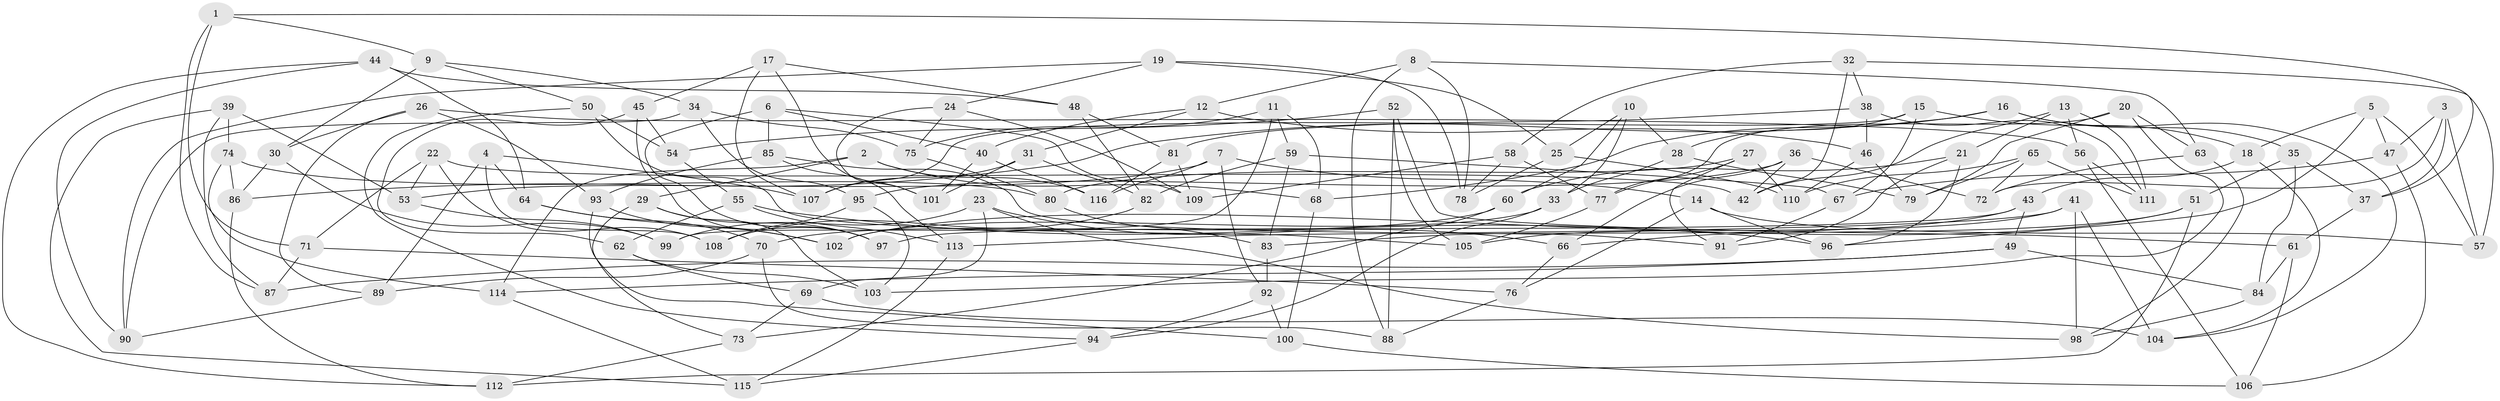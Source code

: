 // coarse degree distribution, {3: 0.05172413793103448, 5: 0.10344827586206896, 4: 0.603448275862069, 7: 0.05172413793103448, 8: 0.05172413793103448, 6: 0.05172413793103448, 11: 0.017241379310344827, 9: 0.05172413793103448, 10: 0.017241379310344827}
// Generated by graph-tools (version 1.1) at 2025/04/03/04/25 22:04:20]
// undirected, 116 vertices, 232 edges
graph export_dot {
graph [start="1"]
  node [color=gray90,style=filled];
  1;
  2;
  3;
  4;
  5;
  6;
  7;
  8;
  9;
  10;
  11;
  12;
  13;
  14;
  15;
  16;
  17;
  18;
  19;
  20;
  21;
  22;
  23;
  24;
  25;
  26;
  27;
  28;
  29;
  30;
  31;
  32;
  33;
  34;
  35;
  36;
  37;
  38;
  39;
  40;
  41;
  42;
  43;
  44;
  45;
  46;
  47;
  48;
  49;
  50;
  51;
  52;
  53;
  54;
  55;
  56;
  57;
  58;
  59;
  60;
  61;
  62;
  63;
  64;
  65;
  66;
  67;
  68;
  69;
  70;
  71;
  72;
  73;
  74;
  75;
  76;
  77;
  78;
  79;
  80;
  81;
  82;
  83;
  84;
  85;
  86;
  87;
  88;
  89;
  90;
  91;
  92;
  93;
  94;
  95;
  96;
  97;
  98;
  99;
  100;
  101;
  102;
  103;
  104;
  105;
  106;
  107;
  108;
  109;
  110;
  111;
  112;
  113;
  114;
  115;
  116;
  1 -- 9;
  1 -- 87;
  1 -- 37;
  1 -- 71;
  2 -- 68;
  2 -- 116;
  2 -- 114;
  2 -- 29;
  3 -- 57;
  3 -- 47;
  3 -- 72;
  3 -- 37;
  4 -- 64;
  4 -- 107;
  4 -- 89;
  4 -- 108;
  5 -- 96;
  5 -- 18;
  5 -- 57;
  5 -- 47;
  6 -- 109;
  6 -- 97;
  6 -- 40;
  6 -- 85;
  7 -- 116;
  7 -- 14;
  7 -- 92;
  7 -- 53;
  8 -- 78;
  8 -- 88;
  8 -- 12;
  8 -- 63;
  9 -- 30;
  9 -- 34;
  9 -- 50;
  10 -- 33;
  10 -- 25;
  10 -- 28;
  10 -- 60;
  11 -- 68;
  11 -- 99;
  11 -- 59;
  11 -- 75;
  12 -- 46;
  12 -- 40;
  12 -- 31;
  13 -- 42;
  13 -- 111;
  13 -- 21;
  13 -- 56;
  14 -- 96;
  14 -- 76;
  14 -- 57;
  15 -- 67;
  15 -- 18;
  15 -- 28;
  15 -- 107;
  16 -- 86;
  16 -- 68;
  16 -- 35;
  16 -- 104;
  17 -- 48;
  17 -- 101;
  17 -- 45;
  17 -- 107;
  18 -- 43;
  18 -- 104;
  19 -- 24;
  19 -- 25;
  19 -- 78;
  19 -- 90;
  20 -- 79;
  20 -- 63;
  20 -- 103;
  20 -- 77;
  21 -- 91;
  21 -- 60;
  21 -- 96;
  22 -- 53;
  22 -- 108;
  22 -- 42;
  22 -- 71;
  23 -- 99;
  23 -- 98;
  23 -- 69;
  23 -- 66;
  24 -- 109;
  24 -- 75;
  24 -- 101;
  25 -- 110;
  25 -- 78;
  26 -- 30;
  26 -- 89;
  26 -- 56;
  26 -- 93;
  27 -- 110;
  27 -- 77;
  27 -- 80;
  27 -- 91;
  28 -- 33;
  28 -- 79;
  29 -- 73;
  29 -- 97;
  29 -- 103;
  30 -- 86;
  30 -- 99;
  31 -- 101;
  31 -- 107;
  31 -- 82;
  32 -- 57;
  32 -- 42;
  32 -- 38;
  32 -- 58;
  33 -- 102;
  33 -- 94;
  34 -- 95;
  34 -- 75;
  34 -- 90;
  35 -- 37;
  35 -- 51;
  35 -- 84;
  36 -- 66;
  36 -- 95;
  36 -- 72;
  36 -- 42;
  37 -- 61;
  38 -- 46;
  38 -- 81;
  38 -- 111;
  39 -- 74;
  39 -- 53;
  39 -- 87;
  39 -- 115;
  40 -- 116;
  40 -- 101;
  41 -- 113;
  41 -- 105;
  41 -- 98;
  41 -- 104;
  43 -- 97;
  43 -- 49;
  43 -- 83;
  44 -- 112;
  44 -- 48;
  44 -- 90;
  44 -- 64;
  45 -- 62;
  45 -- 54;
  45 -- 97;
  46 -- 79;
  46 -- 110;
  47 -- 67;
  47 -- 106;
  48 -- 82;
  48 -- 81;
  49 -- 84;
  49 -- 114;
  49 -- 87;
  50 -- 94;
  50 -- 105;
  50 -- 54;
  51 -- 66;
  51 -- 112;
  51 -- 102;
  52 -- 105;
  52 -- 61;
  52 -- 88;
  52 -- 54;
  53 -- 99;
  54 -- 55;
  55 -- 96;
  55 -- 62;
  55 -- 113;
  56 -- 111;
  56 -- 106;
  58 -- 78;
  58 -- 77;
  58 -- 109;
  59 -- 83;
  59 -- 67;
  59 -- 82;
  60 -- 73;
  60 -- 70;
  61 -- 84;
  61 -- 106;
  62 -- 69;
  62 -- 103;
  63 -- 98;
  63 -- 72;
  64 -- 70;
  64 -- 102;
  65 -- 111;
  65 -- 72;
  65 -- 110;
  65 -- 79;
  66 -- 76;
  67 -- 91;
  68 -- 100;
  69 -- 73;
  69 -- 104;
  70 -- 89;
  70 -- 88;
  71 -- 87;
  71 -- 76;
  73 -- 112;
  74 -- 86;
  74 -- 80;
  74 -- 114;
  75 -- 80;
  76 -- 88;
  77 -- 105;
  80 -- 83;
  81 -- 116;
  81 -- 109;
  82 -- 108;
  83 -- 92;
  84 -- 98;
  85 -- 113;
  85 -- 93;
  85 -- 91;
  86 -- 112;
  89 -- 90;
  92 -- 100;
  92 -- 94;
  93 -- 102;
  93 -- 100;
  94 -- 115;
  95 -- 108;
  95 -- 103;
  100 -- 106;
  113 -- 115;
  114 -- 115;
}
